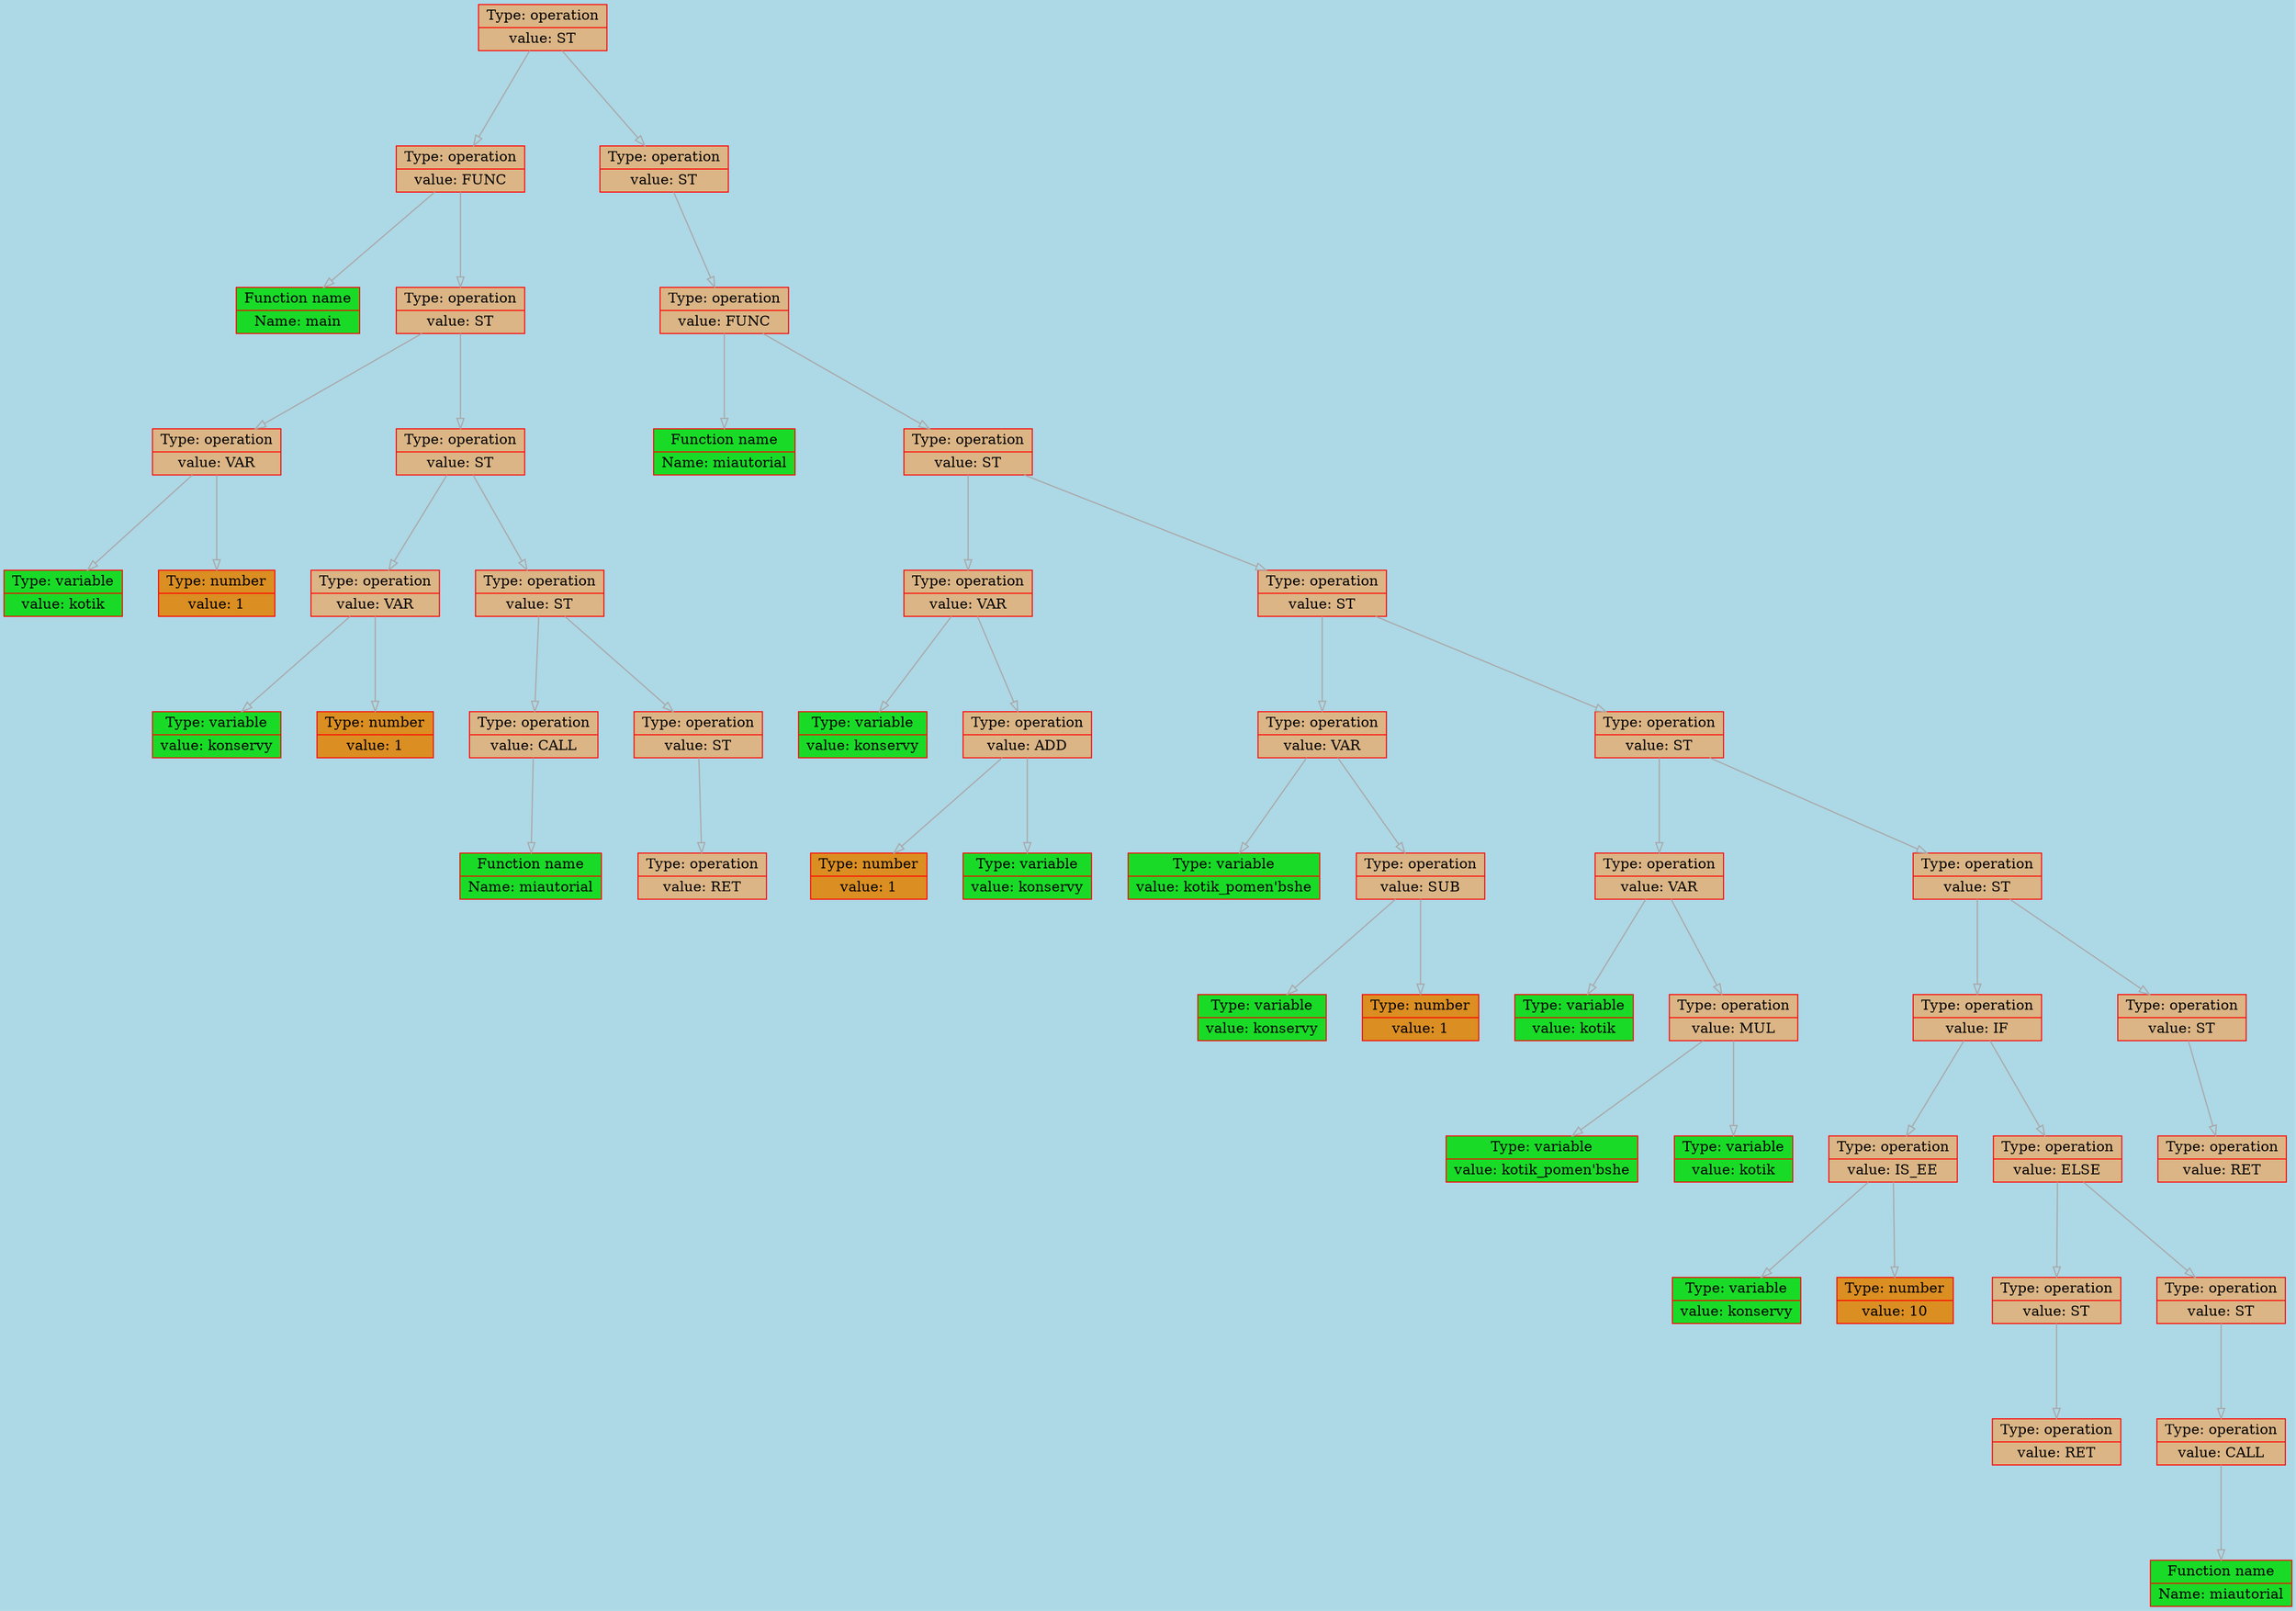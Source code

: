 
    digraph g {
        bgcolor="lightblue";
        dpi      = 200;
        fontname = "Comic Sans MS";
        fontsize = 20;
        rankdir   =  TB;
        edge [color = darkgrey, arrowhead = onormal, arrowsize = 1, penwidth = 1.2]
        graph[fillcolor = lightgreen, ranksep = 1.3, nodesep = 0.5,
        style = "rounded, filled",color = green, penwidth = 2]

    Node0000024019f09620[shape=record, width=0.2, style="filled", color="red", fillcolor="#DBB585",label=" {Type: operation | value: ST}"] 
 
Node0000024019f091e0[shape=record, width=0.2, style="filled", color="red", fillcolor="#DBB585",label=" {Type: operation | value: FUNC}"] 
 
Node0000024019f07630[shape=record, width=0.2, style="filled", color="red", fillcolor="#19DB27",label=" {Function name |Name: main}"] 
 
Node0000024019f092d0[shape=record, width=0.2, style="filled", color="red", fillcolor="#DBB585",label=" {Type: operation | value: ST}"] 
 
Node0000024019f094b0[shape=record, width=0.2, style="filled", color="red", fillcolor="#DBB585",label=" {Type: operation | value: VAR}"] 
 
Node0000024019f07660[shape=record, width=0.2, style="filled", color="red", fillcolor="#19DB27",label=" {Type: variable | value: kotik}"] 
 
Node0000024019f07690[shape=record, width=0.2, style="filled", color="red", fillcolor="#DB8E21",label=" {Type: number | value: 1}"] 
 
Node0000024019f09180[shape=record, width=0.2, style="filled", color="red", fillcolor="#DBB585",label=" {Type: operation | value: ST}"] 
 
Node0000024019f09360[shape=record, width=0.2, style="filled", color="red", fillcolor="#DBB585",label=" {Type: operation | value: VAR}"] 
 
Node0000024019f09300[shape=record, width=0.2, style="filled", color="red", fillcolor="#19DB27",label=" {Type: variable | value: konservy}"] 
 
Node0000024019f092a0[shape=record, width=0.2, style="filled", color="red", fillcolor="#DB8E21",label=" {Type: number | value: 1}"] 
 
Node0000024019f09420[shape=record, width=0.2, style="filled", color="red", fillcolor="#DBB585",label=" {Type: operation | value: ST}"] 
 
Node0000024019f091b0[shape=record, width=0.2, style="filled", color="red", fillcolor="#DBB585",label=" {Type: operation | value: CALL}"] 
 
Node0000024019f093f0[shape=record, width=0.2, style="filled", color="red", fillcolor="#19DB27",label=" {Function name |Name: miautorial}"] 
 
Node0000024019f094e0[shape=record, width=0.2, style="filled", color="red", fillcolor="#DBB585",label=" {Type: operation | value: ST}"] 
 
Node0000024019f093c0[shape=record, width=0.2, style="filled", color="red", fillcolor="#DBB585",label=" {Type: operation | value: RET}"] 
 
Node0000024019f09a40[shape=record, width=0.2, style="filled", color="red", fillcolor="#DBB585",label=" {Type: operation | value: ST}"] 
 
Node0000024019f097a0[shape=record, width=0.2, style="filled", color="red", fillcolor="#DBB585",label=" {Type: operation | value: FUNC}"] 
 
Node0000024019f09210[shape=record, width=0.2, style="filled", color="red", fillcolor="#19DB27",label=" {Function name |Name: miautorial}"] 
 
Node0000024019f09d10[shape=record, width=0.2, style="filled", color="red", fillcolor="#DBB585",label=" {Type: operation | value: ST}"] 
 
Node0000024019f09450[shape=record, width=0.2, style="filled", color="red", fillcolor="#DBB585",label=" {Type: operation | value: VAR}"] 
 
Node0000024019f09270[shape=record, width=0.2, style="filled", color="red", fillcolor="#19DB27",label=" {Type: variable | value: konservy}"] 
 
Node0000024019f09330[shape=record, width=0.2, style="filled", color="red", fillcolor="#DBB585",label=" {Type: operation | value: ADD}"] 
 
Node0000024019f09480[shape=record, width=0.2, style="filled", color="red", fillcolor="#DB8E21",label=" {Type: number | value: 1}"] 
 
Node0000024019f09240[shape=record, width=0.2, style="filled", color="red", fillcolor="#19DB27",label=" {Type: variable | value: konservy}"] 
 
Node0000024019f09770[shape=record, width=0.2, style="filled", color="red", fillcolor="#DBB585",label=" {Type: operation | value: ST}"] 
 
Node0000024019f095c0[shape=record, width=0.2, style="filled", color="red", fillcolor="#DBB585",label=" {Type: operation | value: VAR}"] 
 
Node0000024019f09390[shape=record, width=0.2, style="filled", color="red", fillcolor="#19DB27",label=" {Type: variable | value: kotik_pomen'bshe}"] 
 
Node0000024019f09710[shape=record, width=0.2, style="filled", color="red", fillcolor="#DBB585",label=" {Type: operation | value: SUB}"] 
 
Node0000024019f09800[shape=record, width=0.2, style="filled", color="red", fillcolor="#19DB27",label=" {Type: variable | value: konservy}"] 
 
Node0000024019f099b0[shape=record, width=0.2, style="filled", color="red", fillcolor="#DB8E21",label=" {Type: number | value: 1}"] 
 
Node0000024019f09920[shape=record, width=0.2, style="filled", color="red", fillcolor="#DBB585",label=" {Type: operation | value: ST}"] 
 
Node0000024019f09680[shape=record, width=0.2, style="filled", color="red", fillcolor="#DBB585",label=" {Type: operation | value: VAR}"] 
 
Node0000024019f09ce0[shape=record, width=0.2, style="filled", color="red", fillcolor="#19DB27",label=" {Type: variable | value: kotik}"] 
 
Node0000024019f09b00[shape=record, width=0.2, style="filled", color="red", fillcolor="#DBB585",label=" {Type: operation | value: MUL}"] 
 
Node0000024019f09b60[shape=record, width=0.2, style="filled", color="red", fillcolor="#19DB27",label=" {Type: variable | value: kotik_pomen'bshe}"] 
 
Node0000024019f09980[shape=record, width=0.2, style="filled", color="red", fillcolor="#19DB27",label=" {Type: variable | value: kotik}"] 
 
Node0000024019f09cb0[shape=record, width=0.2, style="filled", color="red", fillcolor="#DBB585",label=" {Type: operation | value: ST}"] 
 
Node0000024019f09a10[shape=record, width=0.2, style="filled", color="red", fillcolor="#DBB585",label=" {Type: operation | value: IF}"] 
 
Node0000024019f09b30[shape=record, width=0.2, style="filled", color="red", fillcolor="#DBB585",label=" {Type: operation | value: IS_EE}"] 
 
Node0000024019f09590[shape=record, width=0.2, style="filled", color="red", fillcolor="#19DB27",label=" {Type: variable | value: konservy}"] 
 
Node0000024019f09c80[shape=record, width=0.2, style="filled", color="red", fillcolor="#DB8E21",label=" {Type: number | value: 10}"] 
 
Node0000024019f09c20[shape=record, width=0.2, style="filled", color="red", fillcolor="#DBB585",label=" {Type: operation | value: ELSE}"] 
 
Node0000024019f099e0[shape=record, width=0.2, style="filled", color="red", fillcolor="#DBB585",label=" {Type: operation | value: ST}"] 
 
Node0000024019f096b0[shape=record, width=0.2, style="filled", color="red", fillcolor="#DBB585",label=" {Type: operation | value: RET}"] 
 
Node0000024019f09c50[shape=record, width=0.2, style="filled", color="red", fillcolor="#DBB585",label=" {Type: operation | value: ST}"] 
 
Node0000024019f09740[shape=record, width=0.2, style="filled", color="red", fillcolor="#DBB585",label=" {Type: operation | value: CALL}"] 
 
Node0000024019f096e0[shape=record, width=0.2, style="filled", color="red", fillcolor="#19DB27",label=" {Function name |Name: miautorial}"] 
 
Node0000024019f09950[shape=record, width=0.2, style="filled", color="red", fillcolor="#DBB585",label=" {Type: operation | value: ST}"] 
 
Node0000024019f095f0[shape=record, width=0.2, style="filled", color="red", fillcolor="#DBB585",label=" {Type: operation | value: RET}"] 
 
Node0000024019f09620->Node0000024019f091e0
Node0000024019f091e0->Node0000024019f07630
Node0000024019f091e0->Node0000024019f092d0
Node0000024019f092d0->Node0000024019f094b0
Node0000024019f094b0->Node0000024019f07660
Node0000024019f094b0->Node0000024019f07690
Node0000024019f092d0->Node0000024019f09180
Node0000024019f09180->Node0000024019f09360
Node0000024019f09360->Node0000024019f09300
Node0000024019f09360->Node0000024019f092a0
Node0000024019f09180->Node0000024019f09420
Node0000024019f09420->Node0000024019f091b0
Node0000024019f091b0->Node0000024019f093f0
Node0000024019f09420->Node0000024019f094e0
Node0000024019f094e0->Node0000024019f093c0
Node0000024019f09620->Node0000024019f09a40
Node0000024019f09a40->Node0000024019f097a0
Node0000024019f097a0->Node0000024019f09210
Node0000024019f097a0->Node0000024019f09d10
Node0000024019f09d10->Node0000024019f09450
Node0000024019f09450->Node0000024019f09270
Node0000024019f09450->Node0000024019f09330
Node0000024019f09330->Node0000024019f09480
Node0000024019f09330->Node0000024019f09240
Node0000024019f09d10->Node0000024019f09770
Node0000024019f09770->Node0000024019f095c0
Node0000024019f095c0->Node0000024019f09390
Node0000024019f095c0->Node0000024019f09710
Node0000024019f09710->Node0000024019f09800
Node0000024019f09710->Node0000024019f099b0
Node0000024019f09770->Node0000024019f09920
Node0000024019f09920->Node0000024019f09680
Node0000024019f09680->Node0000024019f09ce0
Node0000024019f09680->Node0000024019f09b00
Node0000024019f09b00->Node0000024019f09b60
Node0000024019f09b00->Node0000024019f09980
Node0000024019f09920->Node0000024019f09cb0
Node0000024019f09cb0->Node0000024019f09a10
Node0000024019f09a10->Node0000024019f09b30
Node0000024019f09b30->Node0000024019f09590
Node0000024019f09b30->Node0000024019f09c80
Node0000024019f09a10->Node0000024019f09c20
Node0000024019f09c20->Node0000024019f099e0
Node0000024019f099e0->Node0000024019f096b0
Node0000024019f09c20->Node0000024019f09c50
Node0000024019f09c50->Node0000024019f09740
Node0000024019f09740->Node0000024019f096e0
Node0000024019f09cb0->Node0000024019f09950
Node0000024019f09950->Node0000024019f095f0
}
